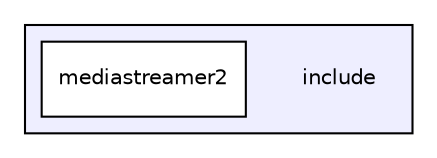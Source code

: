 digraph "include" {
  compound=true
  node [ fontsize="10", fontname="Helvetica"];
  edge [ labelfontsize="10", labelfontname="Helvetica"];
  subgraph clusterdir_d44c64559bbebec7f509842c48db8b23 {
    graph [ bgcolor="#eeeeff", pencolor="black", label="" URL="dir_d44c64559bbebec7f509842c48db8b23.html"];
    dir_d44c64559bbebec7f509842c48db8b23 [shape=plaintext label="include"];
    dir_1aa3d3650b19cccc32589b257fb027f1 [shape=box label="mediastreamer2" color="black" fillcolor="white" style="filled" URL="dir_1aa3d3650b19cccc32589b257fb027f1.html"];
  }
}
